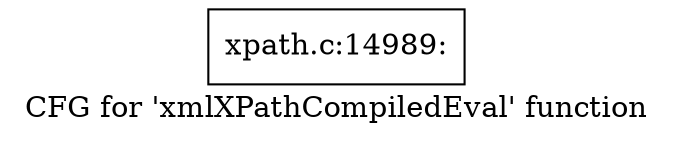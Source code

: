 digraph "CFG for 'xmlXPathCompiledEval' function" {
	label="CFG for 'xmlXPathCompiledEval' function";

	Node0x4c742c0 [shape=record,label="{xpath.c:14989:}"];
}
